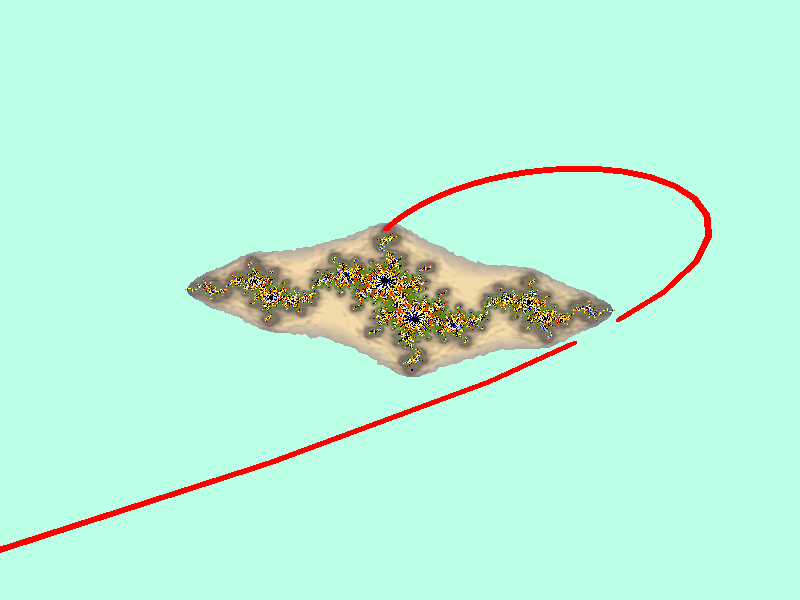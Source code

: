 /* --------------------------
Entry: 0008
WWW: http://3dimensions.dhs.org
Title: Julia Set Isle
Author: Sascha Ledinsky
Computing the CPM julia set in POV's SDL is very slow, but as the rules say "The POVRay scene file entered must be totally self contained and not rely on any external files" (e.g. a height field created with an external fractal program like Ultrafractal) it's the only possibility...
---------------------------*/

#include "colors.inc"

/*
 * Continous Potential Method (CPM) Julia set
 * released into public domain
 */
/* -------------------------------------------------------------------------------------------------- */
/* corners */
#local iMin = -1.2;
#local iMax = +1.2;
#local rMin = -2.4;
#local rMax = +2.4;
/* julia set for */
#local rJulia = -1.09;
#local iJulia = 0.24;
/* resolution */
#local xSteps = 1000;
#local ySteps = 500;
/* maximum iterations and bailout */
#local itMax = 50;
#local bMax = 1000;
/* -------------------------------------------------------------------------------------------------- */
#local dr = (rMax - rMin) / xSteps;
#local di = (iMax - iMin) / ySteps;
#local log2 = log(2);
#local height = array[xSteps][ySteps];
/* create height field */
#debug concat("computing ",str(xSteps,0,0),"x",str(ySteps,0,0)," height field...\n\n")
#declare f_bozo = function { pattern { bozo } }
#local i = iMin;
#local Y = 0;
#while (Y < ySteps)
	#local r = rMin;
	#local X = 0;
	#while (X < xSteps)
		#local it = 0;
		#local zr = r;
		#local zi = i;
		#local b = zr*zr + zi*zi;
		#while (b < bMax & it < itMax)
			/* julia set */
			#local zrOld = zr;
			#local zr = zr*zr - zi*zi + rJulia;
			#local zi = 2*zrOld*zi + iJulia;
			#local b = zr*zr + zi*zi;
			#local it = it + 1;
		#end
		#if (it = itMax)
			#local height[X][Y] = 0;
		#else
			/* cpm "potential" */
			#local potential = -pow(log(sqrt(b))/log2/pow(2,it),1/4);
			#local bump = 0;
			/* add some bumps to sand */
			#if (potential < -0.15)
				#local m = min(0.15 + potential,0.15);
				#local bump = m * f_bozo(X*0.1,0,Y*0.1) * 0.075;
			#end
			#local height[X][Y] = potential - bump;
			
		#end
		#local r = r + dr;
		#local X = X + 1;
	#end
	#local i = i + di;
	#local Y = Y + 1;
	#debug concat("\r",str(Y/ySteps*100,0,0),"% completed")
#end
/* some textures */
#declare fractal_texture = texture {
	pigment {
		julia <rJulia,iJulia>,itMax * 4
		rotate <90,0,0>
		/* map mandelbrot pattern to specified coordinates */
		translate <-rMin,0,-iMin>
		scale <1/(rMax - rMin),1,1/(iMax - iMin)>
		color_map {
			[0.0 color rgb <0.15,0.3,0.05>]
			[0.2 color rgb <0.1,0.2,0.0>]
			[0.3 color rgb <1,0,0>]
			[0.5 color rgb <1,1,0>]
			[0.7 color rgb <1,1,1>]
			[0.9 color rgb <0,0,1>]
			[1.0 color rgb <0,0,0>]
		}
	}
	finish { diffuse 1 ambient 0}
}
#declare rock_texture = texture {
	pigment {
		granite
		color_map {
			[0.0 color rgb <0.25,0.2,0.15>]
			[0.1 color rgb <0.25,0.2,0.15>]
			[0.9 color rgb <0.25,0.2,0.15>*0.5]
			[1.0 color rgb <0.25,0.2,0.15>*0.5]
		}
		turbulence 10
		omega 0.6
		octaves 10
		scale <5,30,5>
		rotate <5,5,5>
	}
	finish { diffuse 1 ambient 0 specular 0.5 roughness 0.02 }
}
#declare sand_texture = texture {
	pigment { color rgb <0.9,0.7,0.4> }
	finish { diffuse 1 brilliance 0.7 ambient 0 specular 0.7 roughness 0.05 crand 0.25 }
}
#declare land_texture = texture {
	slope { <0,-1,0>,0,0.5 }
	texture_map {
		[0.0 sand_texture]
		[0.5 sand_texture]
		[0.8 rock_texture]
		[1.0 rock_texture]
	}
}
#declare black_texture = texture {
	pigment { color rgb <0,0.1,0.3> }
	finish { ambient 1 diffuse 0 }
}
/*
 * set up the mesh2
 */
mesh2 {
	#debug concat("\rsetting up grid vertices...\n\n")
	vertex_vectors {
		(xSteps - 2)*(ySteps - 2)
		#local Y = 1;
		#while (Y < ySteps - 1)
			#local X = 1;
			#while (X < xSteps - 1)
				<X/xSteps,height[X][Y],Y/ySteps>,
				#local X = X + 1;
			#end
			#local Y = Y + 1;
			#debug concat("\r",str((Y+1)/ySteps*100,0,0),"% completed")
		#end
	}
	#local xs = 2 / xSteps;
	#local ys = 2 / ySteps;
	#debug concat("\rsetting up surface normals...\n\n")
	normal_vectors {
		(xSteps - 2)*(ySteps - 2)
		#local Y = 1;
		#while (Y < ySteps - 1)
			#local X = 1;
			#while (X < xSteps - 1)
				#if (height[X][Y] >= 1)
					<0,1,0>
				#else
					/* compute surface normal */
					#local dx = <xs,height[X + 1][Y] - height[X - 1][Y],0>;
					#local dz = <0,height[X][Y + 1] - height[X][Y - 1],ys>;
					vnormalize(vcross(dx,dz))
				#end
				#local X = X + 1;
			#end
			#local Y = Y + 1;
			#debug concat("\r",str((Y+1)/ySteps*100,0,0),"% completed")
		#end
	}
	#debug concat("\rbuilding triangle mesh...\n\n")
	face_indices {
		(xSteps - 3)*(ySteps -3)*2
		#local f = xSteps - 2;
		#local Y = 0;
		#while (Y < ySteps - 3)
			#local X = 0;
			#while (X < xSteps - 3)
				<Y*f + X,Y*f + X + 1,(Y + 1)*f + X>
				<(Y + 1)*f + X + 1,(Y + 1)*f + X,Y*f + X + 1>
				#local X = X + 1;
			#end
			#local Y = Y + 1;
			#debug concat("\r",str((Y+3)/ySteps*100,0,0),"% completed")
		#end
	}
	texture {
		gradient y
		texture_map {
			[0.0 black_texture]
			[0.3 black_texture]
			[0.5 land_texture]
			[0.8 land_texture]
			[0.9 fractal_texture]
			[1.0 fractal_texture]
		}
		scale <1,1.2,1>
		translate y*0.1
	}		
	scale <2,0.4,1>
	translate <-1,0.25,-0.5>
}
#debug concat("\rrendering...  \n\n")
/*
 * camera, lights, background, sea,...
 */
camera {
	up <0,1,0>
	right <1,0,0>
	location <0, 2.5*3, 0>
	look_at <0,0,0>
	angle 20
}
light_source {
	<-10,12,5>
	color rgb <1.5,1.5,1>*1.2
	area_light <0.3,0,0>,<0,0.3,0>,5,5 circular orient jitter
}
light_source {
	<0,5,-10>
	color rgb <0.2,0.2,0.3>*1.2
	shadowless
}
light_source {
	<5,10,-5>
	color rgb <0.2,0.2,0.3>*1.2
	shadowless
}
sky_sphere {
	pigment {
		gradient y
		color_map {
			[0.0 color rgb <0.8,0.8,0.8>]
			[0.4 color rgb <0,0,1>]
			[1.0 color rgb <0,0,0.3>]
		}
	}
}
plane {
	y,-0.25
	texture { black_texture }
}
plane {
	y,0
	pigment {
		color rgbf <0.5,1,0.8,0.99>
	}
	finish {
		ambient 0
		diffuse 2
		brilliance 1.5
		specular 0.8 roughness 0.03
		reflection {
			0,1
			fresnel on        
		}
		conserve_energy
	}
	normal {
		average
		normal_map {
			[0.5 bumps 0.9 scale <0.005,0.01,0.01> rotate <0,-60,0>]
			[0.5 bumps 0.4 scale 0.003]
		}
	}
	interior {
		ior 1.33
		fade_power 2
		fade_distance 0.1
	}
}
plane {
	y,-0.1
	pigment {
		granite
		color_map {
			[0.0 color rgbt <0.9,0.8,0.6,1>]
			[0.5 color rgbt <0.9,0.8,0.6,1>]
			[1.0 color rgbt <0.9,0.8,0.6,0.5>]
		}
		scale 2
	}
	finish {
		ambient 0.5 diffuse 0
	}
}
	
	
object{ sphere{ <-3.2825110925828285,5.789746057780307,-1.453022894805549> 0.01 texture{ pigment{ Red } } } }
object{ sphere{ <-1.5,2.5,-1.0> 0.01 texture{ pigment{ Red } } } }object{ cylinder{ <-3.2825110925828285,5.789746057780307,-1.453022894805549>, <-1.5,2.5,-1.0>, 0.01 open texture{ pigment{ Red } } } }
object{ sphere{ <-0.3838393079284891,0.8212481078479678,-0.6396379123755445> 0.01 texture{ pigment{ Red } } } }object{ cylinder{ <-1.5,2.5,-1.0>, <-0.3838393079284891,0.8212481078479678,-0.6396379123755445>, 0.01 open texture{ pigment{ Red } } } }
object{ sphere{ <0.2885137411678682,0.11112897781935302,-0.3562196151875815> 0.01 texture{ pigment{ Red } } } }object{ cylinder{ <-0.3838393079284891,0.8212481078479678,-0.6396379123755445>, <0.2885137411678682,0.11112897781935302,-0.3562196151875815>, 0.01 open texture{ pigment{ Red } } } }
object{ sphere{ <0.668841553633812,-0.044401476499243,-0.13589676968874045> 0.01 texture{ pigment{ Red } } } }object{ cylinder{ <0.2885137411678682,0.11112897781935302,-0.3562196151875815>, <0.668841553633812,-0.044401476499243,-0.13589676968874045>, 0.01 open texture{ pigment{ Red } } } }
object{ sphere{ <0.8600908335399609,0.09296582093455569,0.03324468139661905> 0.01 texture{ pigment{ Red } } } }object{ cylinder{ <0.668841553633812,-0.044401476499243,-0.13589676968874045>, <0.8600908335399609,0.09296582093455569,0.03324468139661905>, 0.01 open texture{ pigment{ Red } } } }
object{ sphere{ <0.9316067064844813,0.36221311070079,0.16127171152104391> 0.01 texture{ pigment{ Red } } } }object{ cylinder{ <0.8600908335399609,0.09296582093455569,0.03324468139661905>, <0.9316067064844813,0.36221311070079,0.16127171152104391>, 0.01 open texture{ pigment{ Red } } } }
object{ sphere{ <0.9296984806247395,0.6680299408086307,0.25657065229520254> 0.01 texture{ pigment{ Red } } } }object{ cylinder{ <0.9316067064844813,0.36221311070079,0.16127171152104391>, <0.9296984806247395,0.6680299408086307,0.25657065229520254>, 0.01 open texture{ pigment{ Red } } } }
object{ sphere{ <0.8849518722629857,0.957312886008546,0.32604706781723836> 0.01 texture{ pigment{ Red } } } }object{ cylinder{ <0.9296984806247395,0.6680299408086307,0.25657065229520254>, <0.8849518722629857,0.957312886008546,0.32604706781723836>, 0.01 open texture{ pigment{ Red } } } }
object{ sphere{ <0.817276819137832,1.2034995310786707,0.37533152708449535> 0.01 texture{ pigment{ Red } } } }object{ cylinder{ <0.8849518722629857,0.957312886008546,0.32604706781723836>, <0.817276819137832,1.2034995310786707,0.37533152708449535>, 0.01 open texture{ pigment{ Red } } } }
object{ sphere{ <0.739381770802488,1.3962305079480077,0.4089756163338825> 0.01 texture{ pigment{ Red } } } }object{ cylinder{ <0.817276819137832,1.2034995310786707,0.37533152708449535>, <0.739381770802488,1.3962305079480077,0.4089756163338825>, 0.01 open texture{ pigment{ Red } } } }
object{ sphere{ <0.6591565391215652,1.5346148465214922,0.4306301105380661> 0.01 texture{ pigment{ Red } } } }object{ cylinder{ <0.739381770802488,1.3962305079480077,0.4089756163338825>, <0.6591565391215652,1.5346148465214922,0.4306301105380661>, 0.01 open texture{ pigment{ Red } } } }
object{ sphere{ <0.5812996978717235,1.6229156906824687,0.4432019387322771> 0.01 texture{ pigment{ Red } } } }object{ cylinder{ <0.6591565391215652,1.5346148465214922,0.4306301105380661>, <0.5812996978717235,1.6229156906824687,0.4432019387322771>, 0.01 open texture{ pigment{ Red } } } }
object{ sphere{ <0.5084243837431583,1.6678482537739978,0.44898940839654267> 0.01 texture{ pigment{ Red } } } }object{ cylinder{ <0.5812996978717235,1.6229156906824687,0.4432019387322771>, <0.5084243837431583,1.6678482537739978,0.44898940839654267>, 0.01 open texture{ pigment{ Red } } } }
object{ sphere{ <0.44180500933032824,1.6769405563028568,0.4497967603658021> 0.01 texture{ pigment{ Red } } } }object{ cylinder{ <0.5084243837431583,1.6678482537739978,0.44898940839654267>, <0.44180500933032824,1.6769405563028568,0.4497967603658021>, 0.01 open texture{ pigment{ Red } } } }
object{ sphere{ <0.3818776178720349,1.6575854820560156,0.44702995121926187> 0.01 texture{ pigment{ Red } } } }object{ cylinder{ <0.44180500933032824,1.6769405563028568,0.4497967603658021>, <0.3818776178720349,1.6575854820560156,0.44702995121926187>, 0.01 open texture{ pigment{ Red } } } }
object{ sphere{ <0.3285719140225197,1.616534753104392,0.44177590004600886> 0.01 texture{ pigment{ Red } } } }object{ cylinder{ <0.3818776178720349,1.6575854820560156,0.44702995121926187>, <0.3285719140225197,1.616534753104392,0.44177590004600886>, 0.01 open texture{ pigment{ Red } } } }
object{ sphere{ <0.28152885588201726,1.559668797732905,0.43486748529608144> 0.01 texture{ pigment{ Red } } } }object{ cylinder{ <0.3285719140225197,1.616534753104392,0.44177590004600886>, <0.28152885588201726,1.559668797732905,0.43486748529608144>, 0.01 open texture{ pigment{ Red } } } }
object{ sphere{ <0.24024091108502904,1.4919331600160568,0.42693646133440344> 0.01 texture{ pigment{ Red } } } }object{ cylinder{ <0.28152885588201726,1.559668797732905,0.43486748529608144>, <0.24024091108502904,1.4919331600160568,0.42693646133440344>, 0.01 open texture{ pigment{ Red } } } }
object{ sphere{ <0.20414043762767564,1.417370404191559,0.418456263784032> 0.01 texture{ pigment{ Red } } } }object{ cylinder{ <0.24024091108502904,1.4919331600160568,0.42693646133440344>, <0.20414043762767564,1.417370404191559,0.418456263784032>, 0.01 open texture{ pigment{ Red } } } }
object{ sphere{ <0.17265359064868693,1.339202174882149,0.40977643778191375> 0.01 texture{ pigment{ Red } } } }object{ cylinder{ <0.20414043762767564,1.417370404191559,0.418456263784032>, <0.17265359064868693,1.339202174882149,0.40977643778191375>, 0.01 open texture{ pigment{ Red } } } }
object{ sphere{ <0.14523159057454685,1.2599331795165274,0.40115018383065587> 0.01 texture{ pigment{ Red } } } }object{ cylinder{ <0.17265359064868693,1.339202174882149,0.40977643778191375>, <0.14523159057454685,1.2599331795165274,0.40115018383065587>, 0.01 open texture{ pigment{ Red } } } }
object{ sphere{ <0.12136735524641565,1.1814601178860862,0.3927562889536369> 0.01 texture{ pigment{ Red } } } }object{ cylinder{ <0.14523159057454685,1.2599331795165274,0.40115018383065587>, <0.12136735524641565,1.1814601178860862,0.3927562889536369>, 0.01 open texture{ pigment{ Red } } } }
object{ sphere{ <0.10060286809341928,1.1051758916913037,0.38471650499427656> 0.01 texture{ pigment{ Red } } } }object{ cylinder{ <0.12136735524641565,1.1814601178860862,0.3927562889536369>, <0.10060286809341928,1.1051758916913037,0.38471650499427656>, 0.01 open texture{ pigment{ Red } } } }
object{ sphere{ <0.08253085617031294,1.032064084180955,0.37710925463825573> 0.01 texture{ pigment{ Red } } } }object{ cylinder{ <0.10060286809341928,1.1051758916913037,0.38471650499427656>, <0.08253085617031294,1.032064084180955,0.37710925463825573>, 0.01 open texture{ pigment{ Red } } } }
object{ sphere{ <0.06679312844781467,0.9627815942756709,0.3699803894915126> 0.01 texture{ pigment{ Red } } } }object{ cylinder{ <0.08253085617031294,1.032064084180955,0.37710925463825573>, <0.06679312844781467,0.9627815942756709,0.3699803894915126>, 0.01 open texture{ pigment{ Red } } } }
object{ sphere{ <0.05307709718273031,0.8977290441288183,0.3633515919876036> 0.01 texture{ pigment{ Red } } } }object{ cylinder{ <0.06679312844781467,0.9627815942756709,0.3699803894915126>, <0.05307709718273031,0.8977290441288183,0.3633515919876036>, 0.01 open texture{ pigment{ Red } } } }
object{ sphere{ <0.04111144935866571,0.837109561441711,0.35722690181011607> 0.01 texture{ pigment{ Red } } } }object{ cylinder{ <0.05307709718273031,0.8977290441288183,0.3633515919876036>, <0.04111144935866571,0.837109561441711,0.35722690181011607>, 0.01 open texture{ pigment{ Red } } } }
object{ sphere{ <0.030661565130403086,0.78097704137558,0.35159775532864856> 0.01 texture{ pigment{ Red } } } }object{ cylinder{ <0.04111144935866571,0.837109561441711,0.35722690181011607>, <0.030661565130403086,0.78097704137558,0.35159775532864856>, 0.01 open texture{ pigment{ Red } } } }
object{ sphere{ <0.02152503656661032,0.7292751993389535,0.3464468506519153> 0.01 texture{ pigment{ Red } } } }object{ cylinder{ <0.030661565130403086,0.78097704137558,0.35159775532864856>, <0.02152503656661032,0.7292751993389535,0.3464468506519153>, 0.01 open texture{ pigment{ Red } } } }
object{ sphere{ <0.013527481884532226,0.6818687547815884,0.3417510888314176> 0.01 texture{ pigment{ Red } } } }object{ cylinder{ <0.02152503656661032,0.7292751993389535,0.3464468506519153>, <0.013527481884532226,0.6818687547815884,0.3417510888314176>, 0.01 open texture{ pigment{ Red } } } }
object{ sphere{ <0.00651874974326018,0.6385680148568693,0.3374837912684453> 0.01 texture{ pigment{ Red } } } }object{ cylinder{ <0.013527481884532226,0.6818687547815884,0.3417510888314176>, <0.00651874974326018,0.6385680148568693,0.3374837912684453>, 0.01 open texture{ pigment{ Red } } } }
object{ sphere{ <0.00036954582024223415,0.5991480046903397,0.333616352518633> 0.01 texture{ pigment{ Red } } } }object{ cylinder{ <0.00651874974326018,0.6385680148568693,0.3374837912684453>, <0.00036954582024223415,0.5991480046903397,0.333616352518633>, 0.01 open texture{ pigment{ Red } } } }
object{ sphere{ <-0.005031523220643236,0.5633631485383472,0.3301194547562122> 0.01 texture{ pigment{ Red } } } }object{ cylinder{ <0.00036954582024223415,0.5991480046903397,0.333616352518633>, <-0.005031523220643236,0.5633631485383472,0.3301194547562122>, 0.01 open texture{ pigment{ Red } } } }
object{ sphere{ <-0.009780513989814665,0.5309583615454123,0.3269639437154572> 0.01 texture{ pigment{ Red } } } }object{ cylinder{ <-0.005031523220643236,0.5633631485383472,0.3301194547562122>, <-0.009780513989814665,0.5309583615454123,0.3269639437154572>, 0.01 open texture{ pigment{ Red } } } }
object{ sphere{ <-0.013960354762901698,0.5016772753392924,0.3241214447630092> 0.01 texture{ pigment{ Red } } } }object{ cylinder{ <-0.009780513989814665,0.5309583615454123,0.3269639437154572>, <-0.013960354762901698,0.5016772753392924,0.3241214447630092>, 0.01 open texture{ pigment{ Red } } } }
object{ sphere{ <-0.017642737694872672,0.4752681974947419,0.3215647808696996> 0.01 texture{ pigment{ Red } } } }object{ cylinder{ <-0.013960354762901698,0.5016772753392924,0.3241214447630092>, <-0.017642737694872672,0.4752681974947419,0.3215647808696996>, 0.01 open texture{ pigment{ Red } } } }
object{ sphere{ <-0.020889734462140555,0.4514882969677453,0.3192682408182998> 0.01 texture{ pigment{ Red } } } }object{ cylinder{ <-0.017642737694872672,0.4752681974947419,0.3215647808696996>, <-0.020889734462140555,0.4514882969677453,0.3192682408182998>, 0.01 open texture{ pigment{ Red } } } }
object{ sphere{ <-0.023755172665856986,0.43010641509942704,0.3172077353280154> 0.01 texture{ pigment{ Red } } } }object{ cylinder{ <-0.020889734462140555,0.4514882969677453,0.3192682408182998>, <-0.023755172665856986,0.43010641509942704,0.3172077353280154>, 0.01 open texture{ pigment{ Red } } } }
object{ sphere{ <-0.026285806957614843,0.4109048238147842,0.31536087034666976> 0.01 texture{ pigment{ Red } } } }object{ cylinder{ <-0.023755172665856986,0.43010641509942704,0.3172077353280154>, <-0.026285806957614843,0.4109048238147842,0.31536087034666976>, 0.01 open texture{ pigment{ Red } } } }
object{ sphere{ <-0.02852231505024911,0.393680187772832,0.3137069601107032> 0.01 texture{ pigment{ Red } } } }object{ cylinder{ <-0.026285806957614843,0.4109048238147842,0.31536087034666976>, <-0.02852231505024911,0.393680187772832,0.3137069601107032>, 0.01 open texture{ pigment{ Red } } } }
object{ sphere{ <-0.030500144955432736,0.37824393383777166,0.3122269973405752> 0.01 texture{ pigment{ Red } } } }object{ cylinder{ <-0.02852231505024911,0.393680187772832,0.3137069601107032>, <-0.030500144955432736,0.37824393383777166,0.3122269973405752>, 0.01 open texture{ pigment{ Red } } } }
object{ sphere{ <-0.03225023617489954,0.3644221877021148,0.3109035938345132> 0.01 texture{ pigment{ Red } } } }object{ cylinder{ <-0.030500144955432736,0.37824393383777166,0.3122269973405752>, <-0.03225023617489954,0.3644221877021148,0.3109035938345132>, 0.01 open texture{ pigment{ Red } } } }
object{ sphere{ <-0.0337996342799382,0.35205540226655324,0.3097209015136979> 0.01 texture{ pigment{ Red } } } }object{ cylinder{ <-0.03225023617489954,0.3644221877021148,0.3109035938345132>, <-0.0337996342799382,0.35205540226655324,0.3097209015136979>, 0.01 open texture{ pigment{ Red } } } }
object{ sphere{ <-0.03517201539090097,0.34099777408397774,0.30866452147040113> 0.01 texture{ pigment{ Red } } } }object{ cylinder{ <-0.0337996342799382,0.35205540226655324,0.3097209015136979>, <-0.03517201539090097,0.34099777408397774,0.30866452147040113>, 0.01 open texture{ pigment{ Red } } } }
object{ sphere{ <-0.03638813451958865,0.3311165215934884,0.3077214066283256> 0.01 texture{ pigment{ Red } } } }object{ cylinder{ <-0.03517201539090097,0.34099777408397774,0.30866452147040113>, <-0.03638813451958865,0.3311165215934884,0.3077214066283256>, 0.01 open texture{ pigment{ Red } } } }
object{ sphere{ <-0.03746620954333417,0.322291080964095,0.3068797621227906> 0.01 texture{ pigment{ Red } } } }object{ cylinder{ <-0.03638813451958865,0.3311165215934884,0.3077214066283256>, <-0.03746620954333417,0.322291080964095,0.3068797621227906>, 0.01 open texture{ pigment{ Red } } } }
object{ sphere{ <-0.038422250709047256,0.3144122612577102,0.30612894635312304> 0.01 texture{ pigment{ Red } } } }object{ cylinder{ <-0.03746620954333417,0.322291080964095,0.3068797621227906>, <-0.038422250709047256,0.3144122612577102,0.30612894635312304>, 0.01 open texture{ pigment{ Red } } } }
object{ sphere{ <-0.03927034398198767,0.307381389573379,0.3054593747758232> 0.01 texture{ pigment{ Red } } } }object{ cylinder{ <-0.038422250709047256,0.3144122612577102,0.30612894635312304>, <-0.03927034398198767,0.307381389573379,0.3054593747758232>, 0.01 open texture{ pigment{ Red } } } }
object{ sphere{ <-0.040022895220562245,0.3011094682429829,0.30486242783550865> 0.01 texture{ pigment{ Red } } } }object{ cylinder{ <-0.03927034398198767,0.307381389573379,0.3054593747758232>, <-0.040022895220562245,0.3011094682429829,0.30486242783550865>, 0.01 open texture{ pigment{ Red } } } }
object{ sphere{ <-0.04069084103975452,0.2955163595159373,0.30433036392447665> 0.01 texture{ pigment{ Red } } } }object{ cylinder{ <-0.040022895220562245,0.3011094682429829,0.30486242783550865>, <-0.04069084103975452,0.2955163595159373,0.30433036392447665>, 0.01 open texture{ pigment{ Red } } } }
object{ sphere{ <-0.04128383128973828,0.2905300080922337,0.3038562378840295> 0.01 texture{ pigment{ Red } } } }object{ cylinder{ <-0.04069084103975452,0.2955163595159373,0.30433036392447665>, <-0.04128383128973828,0.2905300080922337,0.3038562378840295>, 0.01 open texture{ pigment{ Red } } } }
object{ sphere{ <-0.041810387294307555,0.28608570801209093,0.3034338252824088> 0.01 texture{ pigment{ Red } } } }object{ cylinder{ <-0.04128383128973828,0.2905300080922337,0.3038562378840295>, <-0.041810387294307555,0.28608570801209093,0.3034338252824088>, 0.01 open texture{ pigment{ Red } } } }
object{ sphere{ <-0.04227803934115152,0.2821254175232194,0.3030575525024443> 0.01 texture{ pigment{ Red } } } }object{ cylinder{ <-0.041810387294307555,0.28608570801209093,0.3034338252824088>, <-0.04227803934115152,0.2821254175232194,0.3030575525024443>, 0.01 open texture{ pigment{ Red } } } }
object{ sphere{ <-0.0426934463714449,0.2785971234123027,0.3027224325289668> 0.01 texture{ pigment{ Red } } } }object{ cylinder{ <-0.04227803934115152,0.2821254175232194,0.3030575525024443>, <-0.0426934463714449,0.2785971234123027,0.3027224325289668>, 0.01 open texture{ pigment{ Red } } } }
object{ sphere{ <-0.043062500361671044,0.27545425473748075,0.30242400622765103> 0.01 texture{ pigment{ Red } } } }object{ cylinder{ <-0.0426934463714449,0.2785971234123027,0.3027224325289668>, <-0.043062500361671044,0.27545425473748075,0.30242400622765103>, 0.01 open texture{ pigment{ Red } } } }
object{ sphere{ <-0.043390417510839635,0.27265514480004616,0.3021582888423727> 0.01 texture{ pigment{ Red } } } }object{ cylinder{ <-0.043062500361671044,0.27545425473748075,0.30242400622765103>, <-0.043390417510839635,0.27265514480004616,0.3021582888423727>, 0.01 open texture{ pigment{ Red } } } }
object{ sphere{ <-0.04368181802860844,0.27016253944056373,0.3019217213988861> 0.01 texture{ pigment{ Red } } } }object{ cylinder{ <-0.043390417510839635,0.27265514480004616,0.3021582888423727>, <-0.04368181802860844,0.27016253944056373,0.3019217213988861>, 0.01 open texture{ pigment{ Red } } } }
object{ sphere{ <-0.043940796053682424,0.26794314925421203,0.3017111266821124> 0.01 texture{ pigment{ Red } } } }object{ cylinder{ <-0.04368181802860844,0.27016253944056373,0.3019217213988861>, <-0.043940796053682424,0.26794314925421203,0.3017111266821124>, 0.01 open texture{ pigment{ Red } } } }
object{ sphere{ <-0.04417098100846038,0.26596724302725894,0.3015236694475102> 0.01 texture{ pigment{ Red } } } }object{ cylinder{ <-0.043940796053682424,0.26794314925421203,0.3017111266821124>, <-0.04417098100846038,0.26596724302725894,0.3015236694475102>, 0.01 open texture{ pigment{ Red } } } }
object{ sphere{ <-0.044375591507982,0.2642082795502999,0.30135682052999> 0.01 texture{ pigment{ Red } } } }object{ cylinder{ <-0.04417098100846038,0.26596724302725894,0.3015236694475102>, <-0.044375591507982,0.2642082795502999,0.30135682052999>, 0.01 open texture{ pigment{ Red } } } }